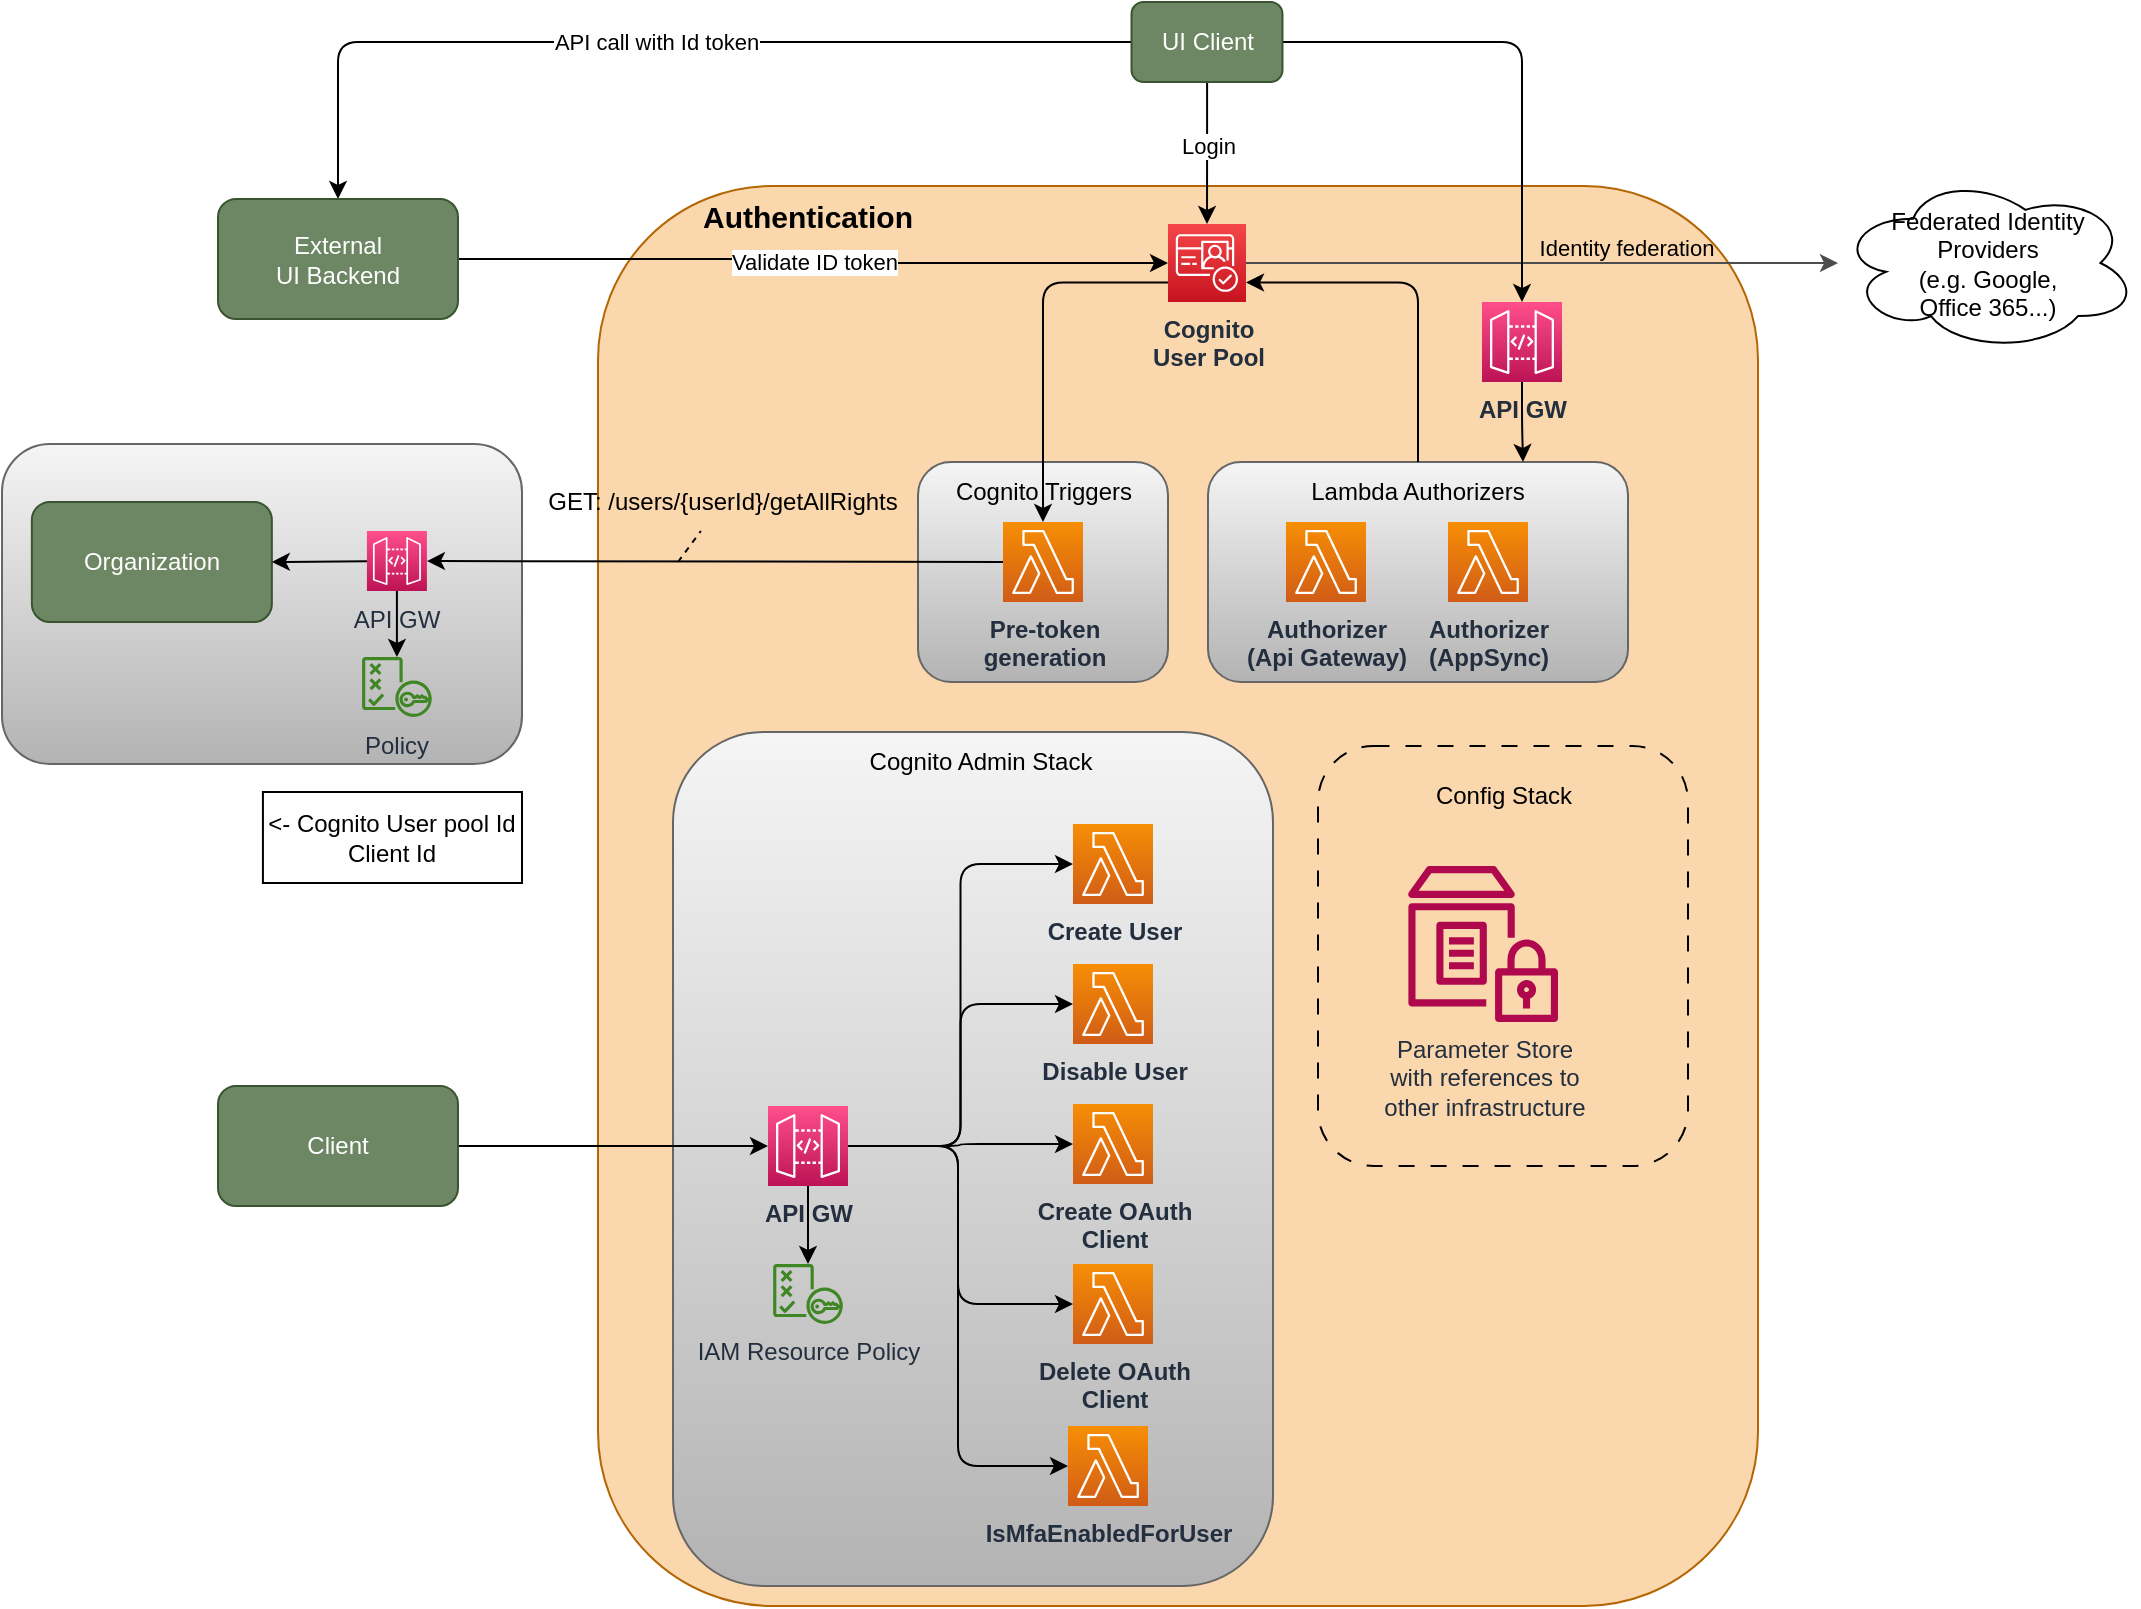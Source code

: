 <mxfile scale="1" border="5">
    <diagram id="XUYkJefbpEj0_UzlH-g5" name="Page-1">
        <mxGraphModel dx="1967" dy="1421" grid="1" gridSize="10" guides="1" tooltips="1" connect="1" arrows="1" fold="1" page="1" pageScale="1" pageWidth="1169" pageHeight="827" background="#ffffff" math="0" shadow="0">
            <root>
                <mxCell id="0"/>
                <mxCell id="1" parent="0"/>
                <mxCell id="87" value="" style="rounded=1;whiteSpace=wrap;html=1;fillColor=#fad7ac;strokeColor=#b46504;" parent="1" vertex="1">
                    <mxGeometry x="310" y="170" width="580" height="710" as="geometry"/>
                </mxCell>
                <mxCell id="65" value="" style="rounded=1;whiteSpace=wrap;html=1;fillColor=#f5f5f5;strokeColor=#666666;gradientColor=#b3b3b3;" parent="1" vertex="1">
                    <mxGeometry x="347.5" y="443" width="300" height="427" as="geometry"/>
                </mxCell>
                <mxCell id="70" value="IAM Resource Policy" style="sketch=0;outlineConnect=0;fontColor=#232F3E;gradientColor=none;fillColor=#3F8624;strokeColor=none;dashed=0;verticalLabelPosition=bottom;verticalAlign=top;align=center;html=1;fontSize=12;fontStyle=0;aspect=fixed;pointerEvents=1;shape=mxgraph.aws4.policy;" parent="65" vertex="1">
                    <mxGeometry x="50.04" y="266" width="34.93" height="30" as="geometry"/>
                </mxCell>
                <mxCell id="83" value="" style="rounded=1;whiteSpace=wrap;html=1;fillColor=#f5f5f5;strokeColor=#666666;gradientColor=#b3b3b3;" parent="1" vertex="1">
                    <mxGeometry x="12" y="299" width="260" height="160" as="geometry"/>
                </mxCell>
                <mxCell id="54" value="" style="rounded=1;whiteSpace=wrap;html=1;fillColor=#f5f5f5;strokeColor=#666666;gradientColor=#b3b3b3;" parent="1" vertex="1">
                    <mxGeometry x="470" y="308" width="125" height="110" as="geometry"/>
                </mxCell>
                <mxCell id="52" value="" style="rounded=1;whiteSpace=wrap;html=1;fillColor=#f5f5f5;strokeColor=#666666;gradientColor=#b3b3b3;" parent="1" vertex="1">
                    <mxGeometry x="615" y="308" width="210" height="110" as="geometry"/>
                </mxCell>
                <mxCell id="99" style="edgeStyle=orthogonalEdgeStyle;html=1;entryX=1;entryY=0.75;entryDx=0;entryDy=0;entryPerimeter=0;labelBackgroundColor=#FFFFFF;strokeColor=#000000;fontColor=#000000;" parent="1" source="52" target="39" edge="1">
                    <mxGeometry relative="1" as="geometry"/>
                </mxCell>
                <mxCell id="5" value="Authorizer&lt;br&gt;(Api Gateway)" style="sketch=0;points=[[0,0,0],[0.25,0,0],[0.5,0,0],[0.75,0,0],[1,0,0],[0,1,0],[0.25,1,0],[0.5,1,0],[0.75,1,0],[1,1,0],[0,0.25,0],[0,0.5,0],[0,0.75,0],[1,0.25,0],[1,0.5,0],[1,0.75,0]];outlineConnect=0;fontColor=#232F3E;gradientColor=#F78E04;gradientDirection=north;fillColor=#D05C17;strokeColor=#ffffff;dashed=0;verticalLabelPosition=bottom;verticalAlign=top;align=center;html=1;fontSize=12;fontStyle=1;aspect=fixed;shape=mxgraph.aws4.resourceIcon;resIcon=mxgraph.aws4.lambda;" parent="1" vertex="1">
                    <mxGeometry x="654" y="338" width="40" height="40" as="geometry"/>
                </mxCell>
                <mxCell id="98" style="edgeStyle=orthogonalEdgeStyle;html=1;labelBackgroundColor=#FFFFFF;strokeColor=#000000;fontColor=#000000;exitX=0;exitY=0.75;exitDx=0;exitDy=0;exitPerimeter=0;" parent="1" source="39" target="59" edge="1">
                    <mxGeometry relative="1" as="geometry"/>
                </mxCell>
                <mxCell id="39" value="Cognito &lt;br&gt;User Pool" style="sketch=0;points=[[0,0,0],[0.25,0,0],[0.5,0,0],[0.75,0,0],[1,0,0],[0,1,0],[0.25,1,0],[0.5,1,0],[0.75,1,0],[1,1,0],[0,0.25,0],[0,0.5,0],[0,0.75,0],[1,0.25,0],[1,0.5,0],[1,0.75,0]];outlineConnect=0;fontColor=#232F3E;gradientColor=#F54749;gradientDirection=north;fillColor=#C7131F;strokeColor=#ffffff;dashed=0;verticalLabelPosition=bottom;verticalAlign=top;align=center;html=1;fontSize=12;fontStyle=1;aspect=fixed;shape=mxgraph.aws4.resourceIcon;resIcon=mxgraph.aws4.cognito;" parent="1" vertex="1">
                    <mxGeometry x="595" y="189" width="39" height="39" as="geometry"/>
                </mxCell>
                <mxCell id="40" value="Authorizer&lt;br&gt;(AppSync)" style="sketch=0;points=[[0,0,0],[0.25,0,0],[0.5,0,0],[0.75,0,0],[1,0,0],[0,1,0],[0.25,1,0],[0.5,1,0],[0.75,1,0],[1,1,0],[0,0.25,0],[0,0.5,0],[0,0.75,0],[1,0.25,0],[1,0.5,0],[1,0.75,0]];outlineConnect=0;fontColor=#232F3E;gradientColor=#F78E04;gradientDirection=north;fillColor=#D05C17;strokeColor=#ffffff;dashed=0;verticalLabelPosition=bottom;verticalAlign=top;align=center;html=1;fontSize=12;fontStyle=1;aspect=fixed;shape=mxgraph.aws4.resourceIcon;resIcon=mxgraph.aws4.lambda;" parent="1" vertex="1">
                    <mxGeometry x="735" y="338" width="40" height="40" as="geometry"/>
                </mxCell>
                <mxCell id="45" value="IsMfaEnabledForUser" style="sketch=0;points=[[0,0,0],[0.25,0,0],[0.5,0,0],[0.75,0,0],[1,0,0],[0,1,0],[0.25,1,0],[0.5,1,0],[0.75,1,0],[1,1,0],[0,0.25,0],[0,0.5,0],[0,0.75,0],[1,0.25,0],[1,0.5,0],[1,0.75,0]];outlineConnect=0;fontColor=#232F3E;gradientColor=#F78E04;gradientDirection=north;fillColor=#D05C17;strokeColor=#ffffff;dashed=0;verticalLabelPosition=bottom;verticalAlign=top;align=center;html=1;fontSize=12;fontStyle=1;aspect=fixed;shape=mxgraph.aws4.resourceIcon;resIcon=mxgraph.aws4.lambda;" parent="1" vertex="1">
                    <mxGeometry x="545" y="790" width="40" height="40" as="geometry"/>
                </mxCell>
                <mxCell id="53" value="Lambda Authorizers" style="text;html=1;strokeColor=none;fillColor=none;align=center;verticalAlign=middle;whiteSpace=wrap;rounded=0;fontColor=#000000;" parent="1" vertex="1">
                    <mxGeometry x="660" y="308" width="120" height="30" as="geometry"/>
                </mxCell>
                <mxCell id="55" value="Cognito Triggers" style="text;html=1;strokeColor=none;fillColor=none;align=center;verticalAlign=middle;whiteSpace=wrap;rounded=0;fontColor=#000000;" parent="1" vertex="1">
                    <mxGeometry x="472.5" y="308" width="120" height="30" as="geometry"/>
                </mxCell>
                <mxCell id="57" value="Identity federation" style="edgeStyle=orthogonalEdgeStyle;html=1;fontColor=#000000;fillColor=none;labelBackgroundColor=none;strokeColor=#4D4D4D;exitX=1;exitY=0.5;exitDx=0;exitDy=0;exitPerimeter=0;" parent="1" source="39" target="103" edge="1">
                    <mxGeometry x="0.286" y="9" relative="1" as="geometry">
                        <mxPoint x="680" y="96" as="sourcePoint"/>
                        <mxPoint y="1" as="offset"/>
                    </mxGeometry>
                </mxCell>
                <mxCell id="58" value="Organization" style="rounded=1;whiteSpace=wrap;html=1;fillColor=#6d8764;strokeColor=#3A5431;fontColor=#ffffff;" parent="1" vertex="1">
                    <mxGeometry x="26.93" y="328" width="120" height="60" as="geometry"/>
                </mxCell>
                <mxCell id="60" style="edgeStyle=none;html=1;fontColor=#000000;strokeColor=#000000;" parent="1" source="59" target="63" edge="1">
                    <mxGeometry relative="1" as="geometry"/>
                </mxCell>
                <mxCell id="59" value="Pre-token &lt;br&gt;generation" style="sketch=0;points=[[0,0,0],[0.25,0,0],[0.5,0,0],[0.75,0,0],[1,0,0],[0,1,0],[0.25,1,0],[0.5,1,0],[0.75,1,0],[1,1,0],[0,0.25,0],[0,0.5,0],[0,0.75,0],[1,0.25,0],[1,0.5,0],[1,0.75,0]];outlineConnect=0;fontColor=#232F3E;gradientColor=#F78E04;gradientDirection=north;fillColor=#D05C17;strokeColor=#ffffff;dashed=0;verticalLabelPosition=bottom;verticalAlign=top;align=center;html=1;fontSize=12;fontStyle=1;aspect=fixed;shape=mxgraph.aws4.resourceIcon;resIcon=mxgraph.aws4.lambda;" parent="1" vertex="1">
                    <mxGeometry x="512.5" y="338" width="40" height="40" as="geometry"/>
                </mxCell>
                <mxCell id="61" value="GET: /users/{userId}/getAllRights" style="text;html=1;strokeColor=none;fillColor=none;align=center;verticalAlign=middle;whiteSpace=wrap;rounded=0;fontColor=#000000;" parent="1" vertex="1">
                    <mxGeometry x="280" y="312.5" width="185" height="30" as="geometry"/>
                </mxCell>
                <mxCell id="62" value="" style="endArrow=none;dashed=1;html=1;strokeColor=#000000;fontColor=#000000;" parent="1" target="61" edge="1">
                    <mxGeometry width="50" height="50" relative="1" as="geometry">
                        <mxPoint x="350" y="358" as="sourcePoint"/>
                        <mxPoint x="670" y="398" as="targetPoint"/>
                    </mxGeometry>
                </mxCell>
                <mxCell id="81" style="edgeStyle=none;html=1;strokeColor=#000000;fontColor=#000000;" parent="1" source="63" target="64" edge="1">
                    <mxGeometry relative="1" as="geometry"/>
                </mxCell>
                <mxCell id="82" style="edgeStyle=none;html=1;entryX=1;entryY=0.5;entryDx=0;entryDy=0;strokeColor=#000000;fontColor=#000000;" parent="1" source="63" target="58" edge="1">
                    <mxGeometry relative="1" as="geometry"/>
                </mxCell>
                <mxCell id="63" value="API GW" style="sketch=0;points=[[0,0,0],[0.25,0,0],[0.5,0,0],[0.75,0,0],[1,0,0],[0,1,0],[0.25,1,0],[0.5,1,0],[0.75,1,0],[1,1,0],[0,0.25,0],[0,0.5,0],[0,0.75,0],[1,0.25,0],[1,0.5,0],[1,0.75,0]];outlineConnect=0;fontColor=#232F3E;gradientColor=#FF4F8B;gradientDirection=north;fillColor=#BC1356;strokeColor=#ffffff;dashed=0;verticalLabelPosition=bottom;verticalAlign=top;align=center;html=1;fontSize=12;fontStyle=0;aspect=fixed;shape=mxgraph.aws4.resourceIcon;resIcon=mxgraph.aws4.api_gateway;" parent="1" vertex="1">
                    <mxGeometry x="194.46" y="342.5" width="30" height="30" as="geometry"/>
                </mxCell>
                <mxCell id="64" value="Policy" style="sketch=0;outlineConnect=0;fontColor=#232F3E;gradientColor=none;fillColor=#3F8624;strokeColor=none;dashed=0;verticalLabelPosition=bottom;verticalAlign=top;align=center;html=1;fontSize=12;fontStyle=0;aspect=fixed;pointerEvents=1;shape=mxgraph.aws4.policy;" parent="1" vertex="1">
                    <mxGeometry x="192" y="405.5" width="34.93" height="30" as="geometry"/>
                </mxCell>
                <mxCell id="71" style="edgeStyle=none;html=1;strokeColor=#000000;fontColor=#000000;" parent="1" source="67" target="70" edge="1">
                    <mxGeometry relative="1" as="geometry"/>
                </mxCell>
                <mxCell id="75" style="edgeStyle=orthogonalEdgeStyle;html=1;entryX=0;entryY=0.5;entryDx=0;entryDy=0;entryPerimeter=0;strokeColor=#000000;fontColor=#000000;" parent="1" source="67" target="68" edge="1">
                    <mxGeometry relative="1" as="geometry"/>
                </mxCell>
                <mxCell id="76" style="edgeStyle=orthogonalEdgeStyle;html=1;entryX=0;entryY=0.5;entryDx=0;entryDy=0;entryPerimeter=0;strokeColor=#000000;fontColor=#000000;" parent="1" source="67" target="72" edge="1">
                    <mxGeometry relative="1" as="geometry"/>
                </mxCell>
                <mxCell id="77" style="edgeStyle=orthogonalEdgeStyle;html=1;entryX=0;entryY=0.5;entryDx=0;entryDy=0;entryPerimeter=0;strokeColor=#000000;fontColor=#000000;" parent="1" source="67" target="73" edge="1">
                    <mxGeometry relative="1" as="geometry">
                        <Array as="points">
                            <mxPoint x="491" y="650"/>
                        </Array>
                    </mxGeometry>
                </mxCell>
                <mxCell id="78" style="edgeStyle=orthogonalEdgeStyle;html=1;entryX=0;entryY=0.5;entryDx=0;entryDy=0;entryPerimeter=0;strokeColor=#000000;fontColor=#000000;" parent="1" source="67" target="74" edge="1">
                    <mxGeometry relative="1" as="geometry">
                        <Array as="points">
                            <mxPoint x="490" y="650"/>
                            <mxPoint x="490" y="729"/>
                        </Array>
                    </mxGeometry>
                </mxCell>
                <mxCell id="107" style="edgeStyle=orthogonalEdgeStyle;html=1;entryX=0;entryY=0.5;entryDx=0;entryDy=0;entryPerimeter=0;labelBackgroundColor=#FFFFFF;strokeColor=#000000;fontColor=#000000;" parent="1" source="67" target="45" edge="1">
                    <mxGeometry relative="1" as="geometry">
                        <Array as="points">
                            <mxPoint x="490" y="650"/>
                            <mxPoint x="490" y="810"/>
                        </Array>
                    </mxGeometry>
                </mxCell>
                <mxCell id="67" value="API GW" style="sketch=0;points=[[0,0,0],[0.25,0,0],[0.5,0,0],[0.75,0,0],[1,0,0],[0,1,0],[0.25,1,0],[0.5,1,0],[0.75,1,0],[1,1,0],[0,0.25,0],[0,0.5,0],[0,0.75,0],[1,0.25,0],[1,0.5,0],[1,0.75,0]];outlineConnect=0;fontColor=#232F3E;gradientColor=#FF4F8B;gradientDirection=north;fillColor=#BC1356;strokeColor=#ffffff;dashed=0;verticalLabelPosition=bottom;verticalAlign=top;align=center;html=1;fontSize=12;fontStyle=1;aspect=fixed;shape=mxgraph.aws4.resourceIcon;resIcon=mxgraph.aws4.api_gateway;" parent="1" vertex="1">
                    <mxGeometry x="395" y="630" width="40" height="40" as="geometry"/>
                </mxCell>
                <mxCell id="68" value="Create User" style="sketch=0;points=[[0,0,0],[0.25,0,0],[0.5,0,0],[0.75,0,0],[1,0,0],[0,1,0],[0.25,1,0],[0.5,1,0],[0.75,1,0],[1,1,0],[0,0.25,0],[0,0.5,0],[0,0.75,0],[1,0.25,0],[1,0.5,0],[1,0.75,0]];outlineConnect=0;fontColor=#232F3E;gradientColor=#F78E04;gradientDirection=north;fillColor=#D05C17;strokeColor=#ffffff;dashed=0;verticalLabelPosition=bottom;verticalAlign=top;align=center;html=1;fontSize=12;fontStyle=1;aspect=fixed;shape=mxgraph.aws4.resourceIcon;resIcon=mxgraph.aws4.lambda;" parent="1" vertex="1">
                    <mxGeometry x="547.5" y="489" width="40" height="40" as="geometry"/>
                </mxCell>
                <mxCell id="69" value="Cognito Admin Stack" style="text;html=1;strokeColor=none;fillColor=none;align=center;verticalAlign=middle;whiteSpace=wrap;rounded=0;fontColor=#000000;" parent="1" vertex="1">
                    <mxGeometry x="435" y="443" width="132.5" height="30" as="geometry"/>
                </mxCell>
                <mxCell id="72" value="Disable User" style="sketch=0;points=[[0,0,0],[0.25,0,0],[0.5,0,0],[0.75,0,0],[1,0,0],[0,1,0],[0.25,1,0],[0.5,1,0],[0.75,1,0],[1,1,0],[0,0.25,0],[0,0.5,0],[0,0.75,0],[1,0.25,0],[1,0.5,0],[1,0.75,0]];outlineConnect=0;fontColor=#232F3E;gradientColor=#F78E04;gradientDirection=north;fillColor=#D05C17;strokeColor=#ffffff;dashed=0;verticalLabelPosition=bottom;verticalAlign=top;align=center;html=1;fontSize=12;fontStyle=1;aspect=fixed;shape=mxgraph.aws4.resourceIcon;resIcon=mxgraph.aws4.lambda;" parent="1" vertex="1">
                    <mxGeometry x="547.5" y="559" width="40" height="40" as="geometry"/>
                </mxCell>
                <mxCell id="73" value="Create OAuth &lt;br&gt;Client" style="sketch=0;points=[[0,0,0],[0.25,0,0],[0.5,0,0],[0.75,0,0],[1,0,0],[0,1,0],[0.25,1,0],[0.5,1,0],[0.75,1,0],[1,1,0],[0,0.25,0],[0,0.5,0],[0,0.75,0],[1,0.25,0],[1,0.5,0],[1,0.75,0]];outlineConnect=0;fontColor=#232F3E;gradientColor=#F78E04;gradientDirection=north;fillColor=#D05C17;strokeColor=#ffffff;dashed=0;verticalLabelPosition=bottom;verticalAlign=top;align=center;html=1;fontSize=12;fontStyle=1;aspect=fixed;shape=mxgraph.aws4.resourceIcon;resIcon=mxgraph.aws4.lambda;" parent="1" vertex="1">
                    <mxGeometry x="547.5" y="629" width="40" height="40" as="geometry"/>
                </mxCell>
                <mxCell id="74" value="Delete OAuth &lt;br&gt;Client" style="sketch=0;points=[[0,0,0],[0.25,0,0],[0.5,0,0],[0.75,0,0],[1,0,0],[0,1,0],[0.25,1,0],[0.5,1,0],[0.75,1,0],[1,1,0],[0,0.25,0],[0,0.5,0],[0,0.75,0],[1,0.25,0],[1,0.5,0],[1,0.75,0]];outlineConnect=0;fontColor=#232F3E;gradientColor=#F78E04;gradientDirection=north;fillColor=#D05C17;strokeColor=#ffffff;dashed=0;verticalLabelPosition=bottom;verticalAlign=top;align=center;html=1;fontSize=12;fontStyle=1;aspect=fixed;shape=mxgraph.aws4.resourceIcon;resIcon=mxgraph.aws4.lambda;" parent="1" vertex="1">
                    <mxGeometry x="547.5" y="709" width="40" height="40" as="geometry"/>
                </mxCell>
                <mxCell id="80" style="edgeStyle=none;html=1;entryX=0;entryY=0.5;entryDx=0;entryDy=0;entryPerimeter=0;strokeColor=#000000;fontColor=#000000;" parent="1" source="79" target="67" edge="1">
                    <mxGeometry relative="1" as="geometry"/>
                </mxCell>
                <mxCell id="95" value="Validate ID token" style="edgeStyle=orthogonalEdgeStyle;html=1;entryX=0;entryY=0.5;entryDx=0;entryDy=0;entryPerimeter=0;labelBackgroundColor=#FFFFFF;strokeColor=#000000;fontColor=#000000;" parent="1" source="96" target="39" edge="1">
                    <mxGeometry relative="1" as="geometry"/>
                </mxCell>
                <mxCell id="79" value="Client" style="rounded=1;whiteSpace=wrap;html=1;fillColor=#6d8764;strokeColor=#3A5431;fontColor=#ffffff;" parent="1" vertex="1">
                    <mxGeometry x="120" y="620" width="120" height="60" as="geometry"/>
                </mxCell>
                <mxCell id="84" value="Parameter Store&lt;br&gt;with references to &lt;br&gt;other infrastructure" style="sketch=0;outlineConnect=0;fontColor=#232F3E;gradientColor=none;fillColor=#B0084D;strokeColor=none;dashed=0;verticalLabelPosition=bottom;verticalAlign=top;align=center;html=1;fontSize=12;fontStyle=0;aspect=fixed;pointerEvents=1;shape=mxgraph.aws4.parameter_store;" parent="1" vertex="1">
                    <mxGeometry x="715" y="510" width="75" height="78" as="geometry"/>
                </mxCell>
                <mxCell id="85" value="" style="rounded=1;whiteSpace=wrap;html=1;fillColor=none;strokeColor=#000000;dashed=1;dashPattern=8 8;" parent="1" vertex="1">
                    <mxGeometry x="670" y="450" width="185" height="210" as="geometry"/>
                </mxCell>
                <mxCell id="86" value="Config Stack" style="text;html=1;strokeColor=none;fillColor=none;align=center;verticalAlign=middle;whiteSpace=wrap;rounded=0;dashed=1;dashPattern=8 8;fontColor=#000000;" parent="1" vertex="1">
                    <mxGeometry x="712.5" y="460" width="100" height="30" as="geometry"/>
                </mxCell>
                <mxCell id="91" value="&amp;lt;- Cognito User pool Id&lt;br&gt;Client Id" style="rounded=0;whiteSpace=wrap;html=1;strokeColor=#000000;fontColor=#000000;fillColor=#FFFFFF;" parent="1" vertex="1">
                    <mxGeometry x="142.46" y="473" width="129.54" height="45.5" as="geometry"/>
                </mxCell>
                <mxCell id="92" value="Authentication" style="text;html=1;strokeColor=none;fillColor=none;align=center;verticalAlign=middle;whiteSpace=wrap;rounded=0;fontColor=#000000;fontSize=15;fontStyle=1" parent="1" vertex="1">
                    <mxGeometry x="360" y="170" width="110" height="30" as="geometry"/>
                </mxCell>
                <mxCell id="94" value="Login" style="edgeStyle=orthogonalEdgeStyle;html=1;labelBackgroundColor=#FFFFFF;strokeColor=#000000;fontColor=#000000;" parent="1" source="93" target="39" edge="1">
                    <mxGeometry x="-0.1" relative="1" as="geometry">
                        <mxPoint as="offset"/>
                    </mxGeometry>
                </mxCell>
                <mxCell id="97" value="API call with Id token" style="edgeStyle=orthogonalEdgeStyle;html=1;labelBackgroundColor=#FFFFFF;strokeColor=#000000;fontColor=#000000;" parent="1" source="93" target="96" edge="1">
                    <mxGeometry relative="1" as="geometry"/>
                </mxCell>
                <mxCell id="101" style="edgeStyle=orthogonalEdgeStyle;html=1;entryX=0.5;entryY=0;entryDx=0;entryDy=0;entryPerimeter=0;labelBackgroundColor=#FFFFFF;strokeColor=#000000;fontColor=#000000;" parent="1" source="93" target="100" edge="1">
                    <mxGeometry relative="1" as="geometry"/>
                </mxCell>
                <mxCell id="93" value="UI Client" style="rounded=1;whiteSpace=wrap;html=1;fillColor=#6d8764;strokeColor=#3A5431;fontColor=#ffffff;" parent="1" vertex="1">
                    <mxGeometry x="576.75" y="78" width="75.5" height="40" as="geometry"/>
                </mxCell>
                <mxCell id="96" value="External &lt;br&gt;UI Backend" style="rounded=1;whiteSpace=wrap;html=1;fillColor=#6d8764;strokeColor=#3A5431;fontColor=#ffffff;" parent="1" vertex="1">
                    <mxGeometry x="120" y="176.5" width="120" height="60" as="geometry"/>
                </mxCell>
                <mxCell id="102" style="edgeStyle=orthogonalEdgeStyle;html=1;labelBackgroundColor=#FFFFFF;strokeColor=#000000;fontColor=#000000;entryX=0.75;entryY=0;entryDx=0;entryDy=0;" parent="1" source="100" target="52" edge="1">
                    <mxGeometry relative="1" as="geometry"/>
                </mxCell>
                <mxCell id="100" value="API GW" style="sketch=0;points=[[0,0,0],[0.25,0,0],[0.5,0,0],[0.75,0,0],[1,0,0],[0,1,0],[0.25,1,0],[0.5,1,0],[0.75,1,0],[1,1,0],[0,0.25,0],[0,0.5,0],[0,0.75,0],[1,0.25,0],[1,0.5,0],[1,0.75,0]];outlineConnect=0;fontColor=#232F3E;gradientColor=#FF4F8B;gradientDirection=north;fillColor=#BC1356;strokeColor=#ffffff;dashed=0;verticalLabelPosition=bottom;verticalAlign=top;align=center;html=1;fontSize=12;fontStyle=1;aspect=fixed;shape=mxgraph.aws4.resourceIcon;resIcon=mxgraph.aws4.api_gateway;" parent="1" vertex="1">
                    <mxGeometry x="752" y="228" width="40" height="40" as="geometry"/>
                </mxCell>
                <mxCell id="103" value="Federated Identity Providers&lt;br&gt;(e.g. Google, &lt;br&gt;Office 365...)" style="ellipse;shape=cloud;whiteSpace=wrap;html=1;strokeColor=#000000;fontColor=#000000;fillColor=#FFFFFF;" parent="1" vertex="1">
                    <mxGeometry x="930" y="164.25" width="150" height="88.5" as="geometry"/>
                </mxCell>
            </root>
        </mxGraphModel>
    </diagram>
</mxfile>